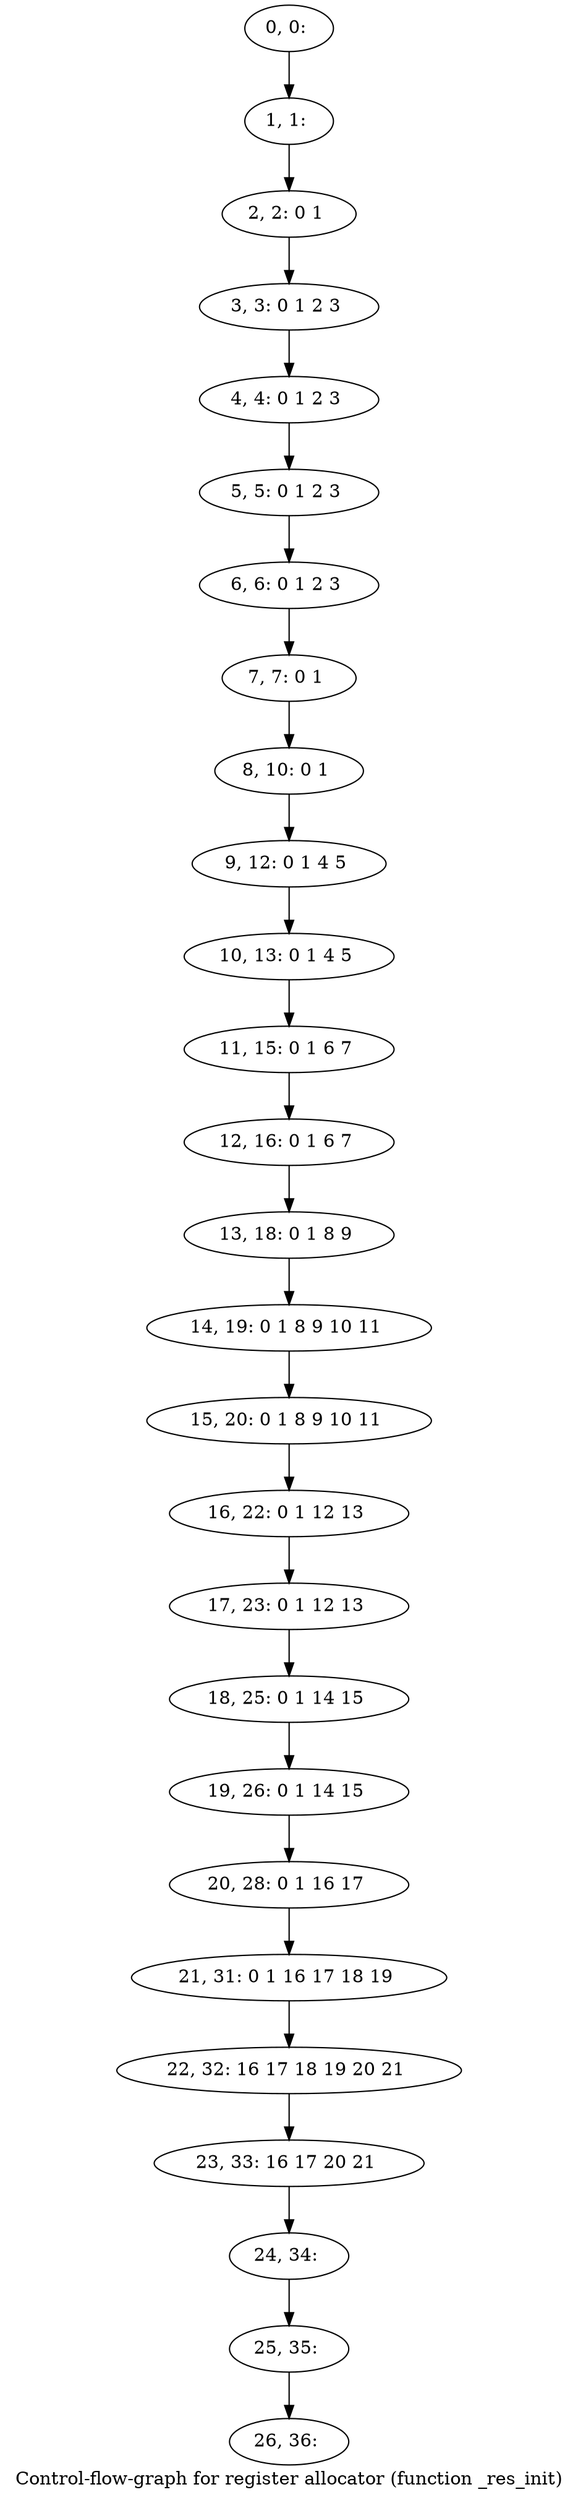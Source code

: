 digraph G {
graph [label="Control-flow-graph for register allocator (function _res_init)"]
0[label="0, 0: "];
1[label="1, 1: "];
2[label="2, 2: 0 1 "];
3[label="3, 3: 0 1 2 3 "];
4[label="4, 4: 0 1 2 3 "];
5[label="5, 5: 0 1 2 3 "];
6[label="6, 6: 0 1 2 3 "];
7[label="7, 7: 0 1 "];
8[label="8, 10: 0 1 "];
9[label="9, 12: 0 1 4 5 "];
10[label="10, 13: 0 1 4 5 "];
11[label="11, 15: 0 1 6 7 "];
12[label="12, 16: 0 1 6 7 "];
13[label="13, 18: 0 1 8 9 "];
14[label="14, 19: 0 1 8 9 10 11 "];
15[label="15, 20: 0 1 8 9 10 11 "];
16[label="16, 22: 0 1 12 13 "];
17[label="17, 23: 0 1 12 13 "];
18[label="18, 25: 0 1 14 15 "];
19[label="19, 26: 0 1 14 15 "];
20[label="20, 28: 0 1 16 17 "];
21[label="21, 31: 0 1 16 17 18 19 "];
22[label="22, 32: 16 17 18 19 20 21 "];
23[label="23, 33: 16 17 20 21 "];
24[label="24, 34: "];
25[label="25, 35: "];
26[label="26, 36: "];
0->1 ;
1->2 ;
2->3 ;
3->4 ;
4->5 ;
5->6 ;
6->7 ;
7->8 ;
8->9 ;
9->10 ;
10->11 ;
11->12 ;
12->13 ;
13->14 ;
14->15 ;
15->16 ;
16->17 ;
17->18 ;
18->19 ;
19->20 ;
20->21 ;
21->22 ;
22->23 ;
23->24 ;
24->25 ;
25->26 ;
}
